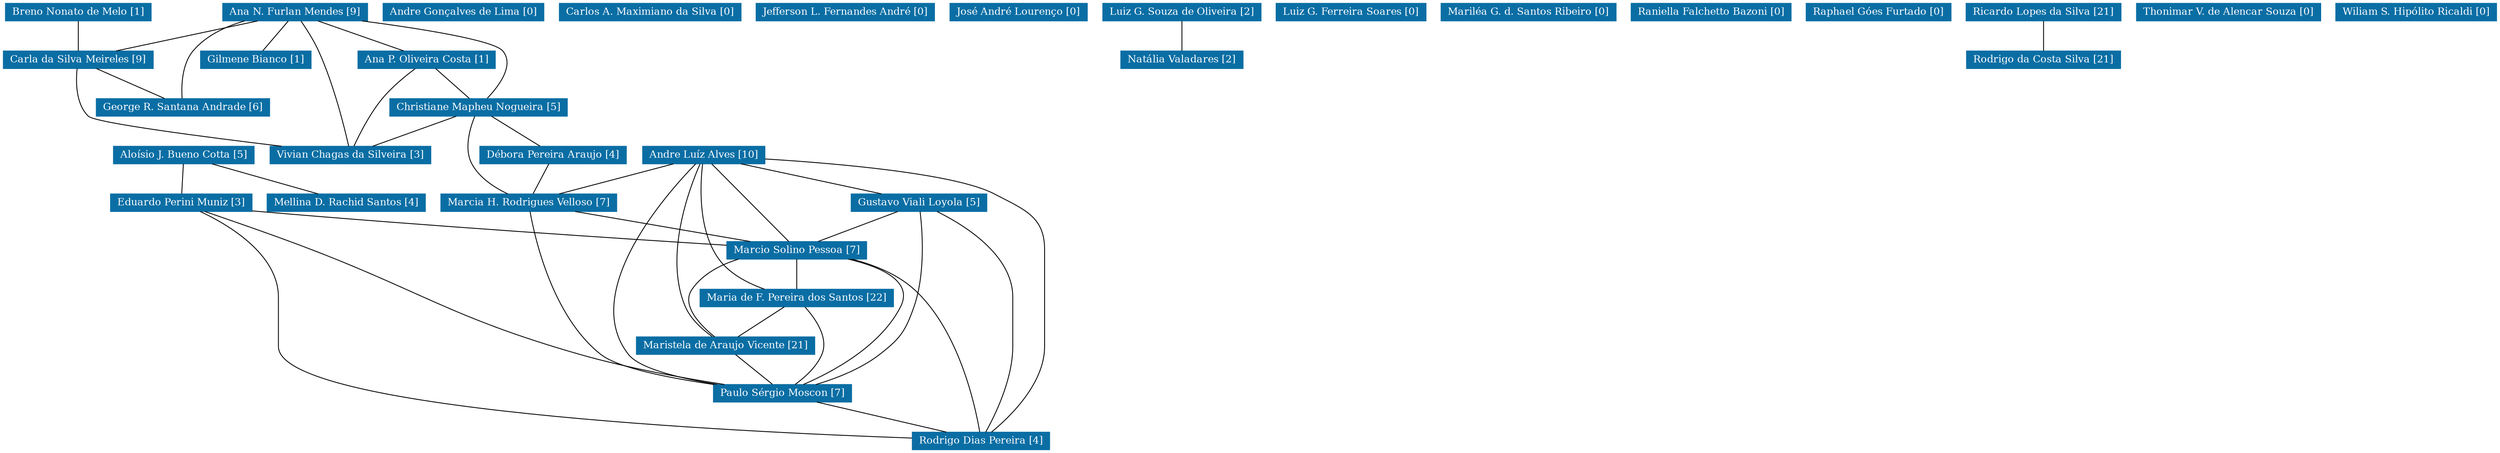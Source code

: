 strict graph grafo1 {
	graph [bb="0,0,2678,534",
		id=grafo1,
		overlap=False
	];
	node [fontsize=12,
		label="\N",
		shape=rectangle,
		style=filled
	];
	0	[URL="membro-3298545143757892.html",
		color="#0A6EA4",
		fontcolor="#FFFFFF",
		height=0.29167,
		label="Aloísio J. Bueno Cotta [5]",
		pos="152,352.5",
		width=1.9583];
	10	[URL="membro-8285018770645807.html",
		color="#0A6EA4",
		fontcolor="#FFFFFF",
		height=0.29167,
		label="Eduardo Perini Muniz [3]",
		pos="69,295.5",
		width=1.9167];
	0 -- 10	[pos="137.54,341.92 122.4,331.89 98.754,316.22 83.57,306.16"];
	23	[URL="membro-9434564411683567.html",
		color="#0A6EA4",
		fontcolor="#FFFFFF",
		height=0.29167,
		label="Mellina D. Rachid Santos [4]",
		pos="234,295.5",
		width=2.1528];
	0 -- 23	[pos="166.28,341.92 181.24,331.89 204.6,316.22 219.61,306.16"];
	19	[URL="membro-2752782453011955.html",
		color="#0A6EA4",
		fontcolor="#FFFFFF",
		height=0.29167,
		label="Marcio Solino Pessoa [7]",
		pos="410,238.5",
		width=1.8889];
	10 -- 19	[pos="128.01,284.98 190.44,274.91 288.38,259.12 350.86,249.04"];
	25	[URL="membro-0422485640031962.html",
		color="#0A6EA4",
		fontcolor="#FFFFFF",
		height=0.29167,
		label="Paulo Sérgio Moscon [7]",
		pos="505,67.5",
		width=1.875];
	10 -- 25	[pos="78.004,284.98 111.81,249.34 230.31,125.24 252,114 309.95,83.963 384.26,73.395 437.32,69.856"];
	30	[URL="membro-3414799692619699.html",
		color="#0A6EA4",
		fontcolor="#FFFFFF",
		height=0.29167,
		label="Rodrigo Dias Pereira [4]",
		pos="505,10.5",
		width=1.8472];
	10 -- 30	[pos="73.279,284.83 81.346,265.69 98,221.47 98,182.5 98,182.5 98,182.5 98,123.5 98,53.786 322.78,25.833 438.25,16.073"];
	19 -- 25	[pos="406.28,227.58 401.88,214.18 396.06,189.8 404,171 412.93,149.86 424.82,151.27 441,135 460.89,115 483.68,91.071 495.98,78.066"];
	19 -- 30	[pos="376.09,227.9 319.42,210.1 215.13,168.71 252,114 293.31,52.689 378.22,28.039 438.26,18.136"];
	20	[URL="membro-0376041929696875.html",
		color="#0A6EA4",
		fontcolor="#FFFFFF",
		height=0.29167,
		label="Maria de F. Pereira dos Santos [22]",
		pos="505,181.5",
		width=2.5417];
	19 -- 20	[pos="426.55,227.92 443.88,217.89 470.94,202.22 488.32,192.16"];
	22	[URL="membro-1832685910267156.html",
		color="#0A6EA4",
		fontcolor="#FFFFFF",
		height=0.29167,
		label="Maristela de Araujo Vicente [21]",
		pos="347,124.5",
		width=2.375];
	19 -- 22	[pos="399.86,227.84 391.22,219.14 378.96,205.66 371,192 360,173.12 352.7,148.35 349.26,135"];
	25 -- 30	[pos="505,56.92 505,46.948 505,31.408 505,21.341"];
	20 -- 25	[pos="505,170.95 505,149.79 505,99.162 505,78.025"];
	20 -- 22	[pos="477.48,170.92 448.57,160.86 403.36,145.12 374.47,135.06"];
	22 -- 25	[pos="374.52,113.92 403.43,103.86 448.64,88.12 477.53,78.063"];
	1	[URL="membro-8266113579775016.html",
		color="#0A6EA4",
		fontcolor="#FFFFFF",
		height=0.29167,
		label="Ana N. Furlan Mendes [9]",
		pos="493,523.5",
		width=1.9861];
	2	[URL="membro-0380297522790929.html",
		color="#0A6EA4",
		fontcolor="#FFFFFF",
		height=0.29167,
		label="Ana P. Oliveira Costa [1]",
		pos="631,466.5",
		width=1.8889];
	1 -- 2	[pos="517.04,512.92 542.21,502.89 581.53,487.22 606.77,477.16"];
	6	[URL="membro-9685470701740945.html",
		color="#0A6EA4",
		fontcolor="#FFFFFF",
		height=0.29167,
		label="Carla da Silva Meireles [9]",
		pos="269,466.5",
		width=1.9861];
	1 -- 6	[pos="454.24,512.98 413.29,502.93 349.09,487.16 308.04,477.09"];
	8	[URL="membro-2522406207908377.html",
		color="#0A6EA4",
		fontcolor="#FFFFFF",
		height=0.29167,
		label="Christiane Mapheu Nogueira [5]",
		pos="727,409.5",
		width=2.3611];
	1 -- 8	[pos="553.55,512.96 613.09,503.06 696.66,487.57 708,477 723.98,462.1 726.84,434.77 727.16,420.22"];
	11	[URL="membro-1419428893704446.html",
		color="#0A6EA4",
		fontcolor="#FFFFFF",
		height=0.29167,
		label="George R. Santana Andrade [6]",
		pos="375,409.5",
		width=2.3194];
	1 -- 11	[pos="446.9,512.93 425.95,506.27 402.63,495.19 388,477 374.73,460.5 373.69,434.33 374.25,420.24"];
	12	[URL="membro-0111900440522917.html",
		color="#0A6EA4",
		fontcolor="#FFFFFF",
		height=0.29167,
		label="Gilmene Bianco [1]",
		pos="452,466.5",
		width=1.5278];
	1 -- 12	[pos="485.86,512.92 478.42,502.95 466.84,487.41 459.34,477.34"];
	32	[URL="membro-0811158352700883.html",
		color="#0A6EA4",
		fontcolor="#FFFFFF",
		height=0.29167,
		label="Vivian Chagas da Silveira [3]",
		pos="507,352.5",
		width=2.1667];
	1 -- 32	[pos="499.54,512.9 505.16,504.03 512.84,490.26 516,477 525.87,435.59 515.09,384.36 509.7,363.27"];
	2 -- 8	[pos="647.72,455.92 665.23,445.89 692.59,430.22 710.15,420.16"];
	2 -- 32	[pos="620.43,455.95 597,434.79 540.95,384.16 517.55,363.02"];
	6 -- 11	[pos="287.46,455.92 306.8,445.89 337,430.22 356.39,420.16"];
	6 -- 32	[pos="267.85,455.85 266.71,441.39 266.91,414.19 282,399 302.43,378.43 372.32,366.55 428.85,360.12"];
	8 -- 32	[pos="688.68,398.92 648.42,388.86 585.48,373.12 545.25,363.06"];
	18	[URL="membro-9991164750729669.html",
		color="#0A6EA4",
		fontcolor="#FFFFFF",
		height=0.29167,
		label="Marcia H. Rodrigues Velloso [7]",
		pos="853,295.5",
		width=2.375];
	8 -- 18	[pos="731.99,398.93 739.6,385.05 755.19,359.14 774,342 790.96,326.54 814.05,314 830.89,306.03"];
	9	[URL="membro-9664531819814847.html",
		color="#0A6EA4",
		fontcolor="#FFFFFF",
		height=0.29167,
		label="Débora Pereira Araujo [4]",
		pos="853,352.5",
		width=1.9444];
	8 -- 9	[pos="748.95,398.92 771.93,388.89 807.83,373.22 830.88,363.16"];
	18 -- 19	[pos="776.34,284.98 692.27,274.54 558.62,257.95 478.1,247.95"];
	18 -- 25	[pos="848.63,284.75 834.36,254.09 785.93,159.04 715,114 672.49,87.006 616.41,75.829 572.9,71.294"];
	9 -- 18	[pos="853,341.92 853,331.95 853,316.41 853,306.34"];
	3	[URL="membro-4496654673061366.html",
		color="#0A6EA4",
		fontcolor="#FFFFFF",
		height=0.29167,
		label="Andre Gonçalves de Lima [0]",
		pos="662,523.5",
		width=2.1944];
	4	[URL="membro-5320330508972933.html",
		color="#0A6EA4",
		fontcolor="#FFFFFF",
		height=0.29167,
		label="Andre Luíz Alves [10]",
		pos="665,352.5",
		width=1.7222];
	4 -- 19	[pos="604.67,341.94 570.63,335 528.03,323.66 493,306 462.99,290.87 433.7,263.64 419.27,249.16"];
	4 -- 25	[pos="670.31,341.95 680.33,323.01 701,279.12 701,239.5 701,239.5 701,239.5 701,180.5 701,118.68 626.58,90.517 569.45,78.009"];
	4 -- 30	[pos="676.38,341.87 685.61,333.4 698.17,320.22 705,306 731.03,251.76 728.2,229.7 715,171 702.16,113.88 696.01,91.888 649,57 624.37,38.72 \
592.17,27.645 564.47,21.008"];
	4 -- 20	[pos="620.69,341.93 585.57,333.44 540.39,320.21 528,306 499.05,272.8 501.46,215.1 503.77,192.23"];
	4 -- 22	[pos="603.09,341.96 515.42,326.97 362.45,294.79 333,249 309.54,212.52 331.55,157.19 342.09,135.1"];
	4 -- 18	[pos="697.75,341.92 732.15,331.86 785.94,316.12 820.31,306.06"];
	13	[URL="membro-6464661567161861.html",
		color="#0A6EA4",
		fontcolor="#FFFFFF",
		height=0.29167,
		label="Gustavo Viali Loyola [5]",
		pos="605,295.5",
		width=1.875];
	4 -- 13	[pos="654.55,341.92 643.67,331.95 626.72,316.41 615.74,306.34"];
	13 -- 19	[pos="571.03,284.92 535.35,274.86 479.56,259.12 443.9,249.06"];
	13 -- 25	[pos="607.39,284.74 612.16,263.23 621.08,210.52 605,171 587.76,128.63 543.64,94.215 520.19,78.209"];
	13 -- 30	[pos="614.06,284.88 630.38,266.52 663,224.54 663,182.5 663,182.5 663,182.5 663,123.5 663,65.668 591.68,34.989 544.87,21.083"];
	5	[URL="membro-3410912882231783.html",
		color="#0A6EA4",
		fontcolor="#FFFFFF",
		height=0.29167,
		label="Breno Nonato de Melo [1]",
		pos="269,523.5",
		width=1.9861];
	5 -- 6	[pos="269,512.92 269,502.95 269,487.41 269,477.34"];
	7	[URL="membro-6667248292479031.html",
		color="#0A6EA4",
		fontcolor="#FFFFFF",
		height=0.29167,
		label="Carlos A. Maximiano da Silva [0]",
		pos="847,523.5",
		width=2.4444];
	14	[URL="membro-6632598745671715.html",
		color="#0A6EA4",
		fontcolor="#FFFFFF",
		height=0.29167,
		label="Jefferson L. Fernandes André [0]",
		pos="1040,523.5",
		width=2.4028];
	15	[URL="membro-2699117520955351.html",
		color="#0A6EA4",
		fontcolor="#FFFFFF",
		height=0.29167,
		label="José André Lourenço [0]",
		pos="1212,523.5",
		width=1.8611];
	16	[URL="membro-5722300748929381.html",
		color="#0A6EA4",
		fontcolor="#FFFFFF",
		height=0.29167,
		label="Luiz G. Souza de Oliveira [2]",
		pos="1376,523.5",
		width=2.1944];
	24	[URL="membro-3689867487273875.html",
		color="#0A6EA4",
		fontcolor="#FFFFFF",
		height=0.29167,
		label="Natália Valadares [2]",
		pos="1376,466.5",
		width=1.6111];
	16 -- 24	[pos="1376,512.92 1376,502.95 1376,487.41 1376,477.34"];
	17	[URL="membro-4517059757920195.html",
		color="#0A6EA4",
		fontcolor="#FFFFFF",
		height=0.29167,
		label="Luiz G. Ferreira Soares [0]",
		pos="1545,523.5",
		width=2];
	21	[URL="membro-6838038881434963.html",
		color="#0A6EA4",
		fontcolor="#FFFFFF",
		height=0.29167,
		label="Mariléa G. d. Santos Ribeiro [0]",
		pos="1720,523.5",
		width=2.3472];
	26	[URL="membro-3349837205962461.html",
		color="#0A6EA4",
		fontcolor="#FFFFFF",
		height=0.29167,
		label="Raniella Falchetto Bazoni [0]",
		pos="1900,523.5",
		width=2.1528];
	27	[URL="membro-7034365539639197.html",
		color="#0A6EA4",
		fontcolor="#FFFFFF",
		height=0.29167,
		label="Raphael Góes Furtado [0]",
		pos="2066,523.5",
		width=1.9444];
	28	[URL="membro-2598314759854581.html",
		color="#0A6EA4",
		fontcolor="#FFFFFF",
		height=0.29167,
		label="Ricardo Lopes da Silva [21]",
		pos="2229,523.5",
		width=2.0833];
	29	[URL="membro-7120418895468591.html",
		color="#0A6EA4",
		fontcolor="#FFFFFF",
		height=0.29167,
		label="Rodrigo da Costa Silva [21]",
		pos="2229,466.5",
		width=2.0694];
	28 -- 29	[pos="2229,512.92 2229,502.95 2229,487.41 2229,477.34"];
	31	[URL="membro-6095468454824366.html",
		color="#0A6EA4",
		fontcolor="#FFFFFF",
		height=0.29167,
		label="Thonimar V. de Alencar Souza [0]",
		pos="2412,523.5",
		width=2.4861];
	33	[URL="membro-0293080746483402.html",
		color="#0A6EA4",
		fontcolor="#FFFFFF",
		height=0.29167,
		label="Wiliam S. Hipólito Ricaldi [0]",
		pos="2599,523.5",
		width=2.1944];
}
